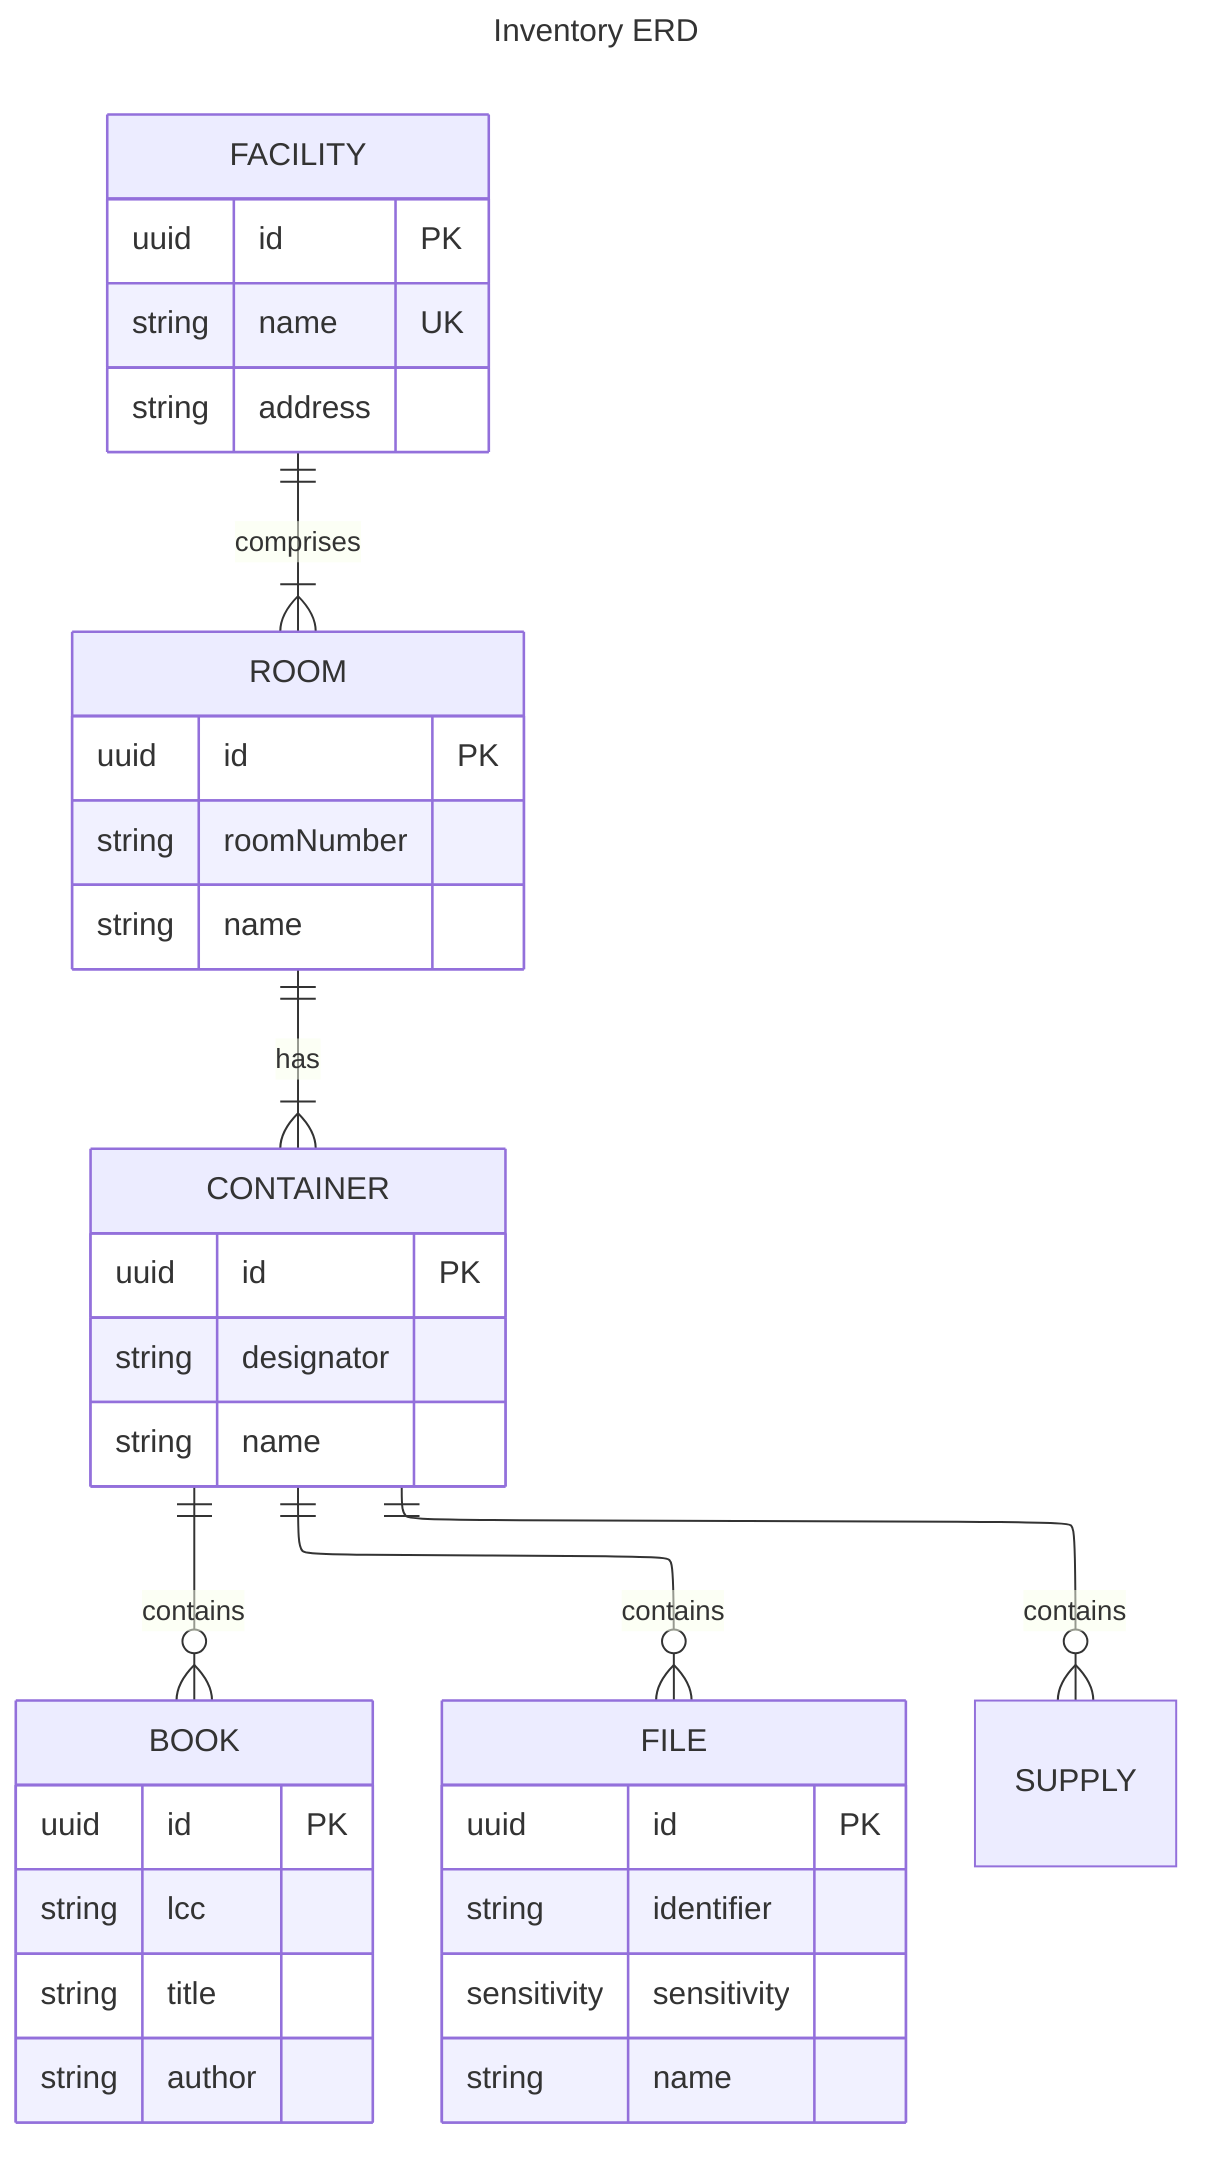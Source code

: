 ---
title: Inventory ERD
config:
    layout: elk
---
erDiagram
    FACILITY ||--|{ ROOM : comprises
    ROOM ||--|{ CONTAINER : has
    CONTAINER ||--o{ BOOK : contains
    CONTAINER ||--o{ FILE : contains
    CONTAINER ||--o{ SUPPLY : contains
    FACILITY {
        uuid id PK
        string name UK
        string address
    }
    ROOM {
        uuid id PK
        string roomNumber
        string name
    }
    CONTAINER {
        uuid id PK
        string designator
        string name
    }
    BOOK {
        uuid id PK
        string lcc
        string title
        string author
    }
    FILE {
        uuid id PK
        string identifier
        sensitivity sensitivity
        string name
    }